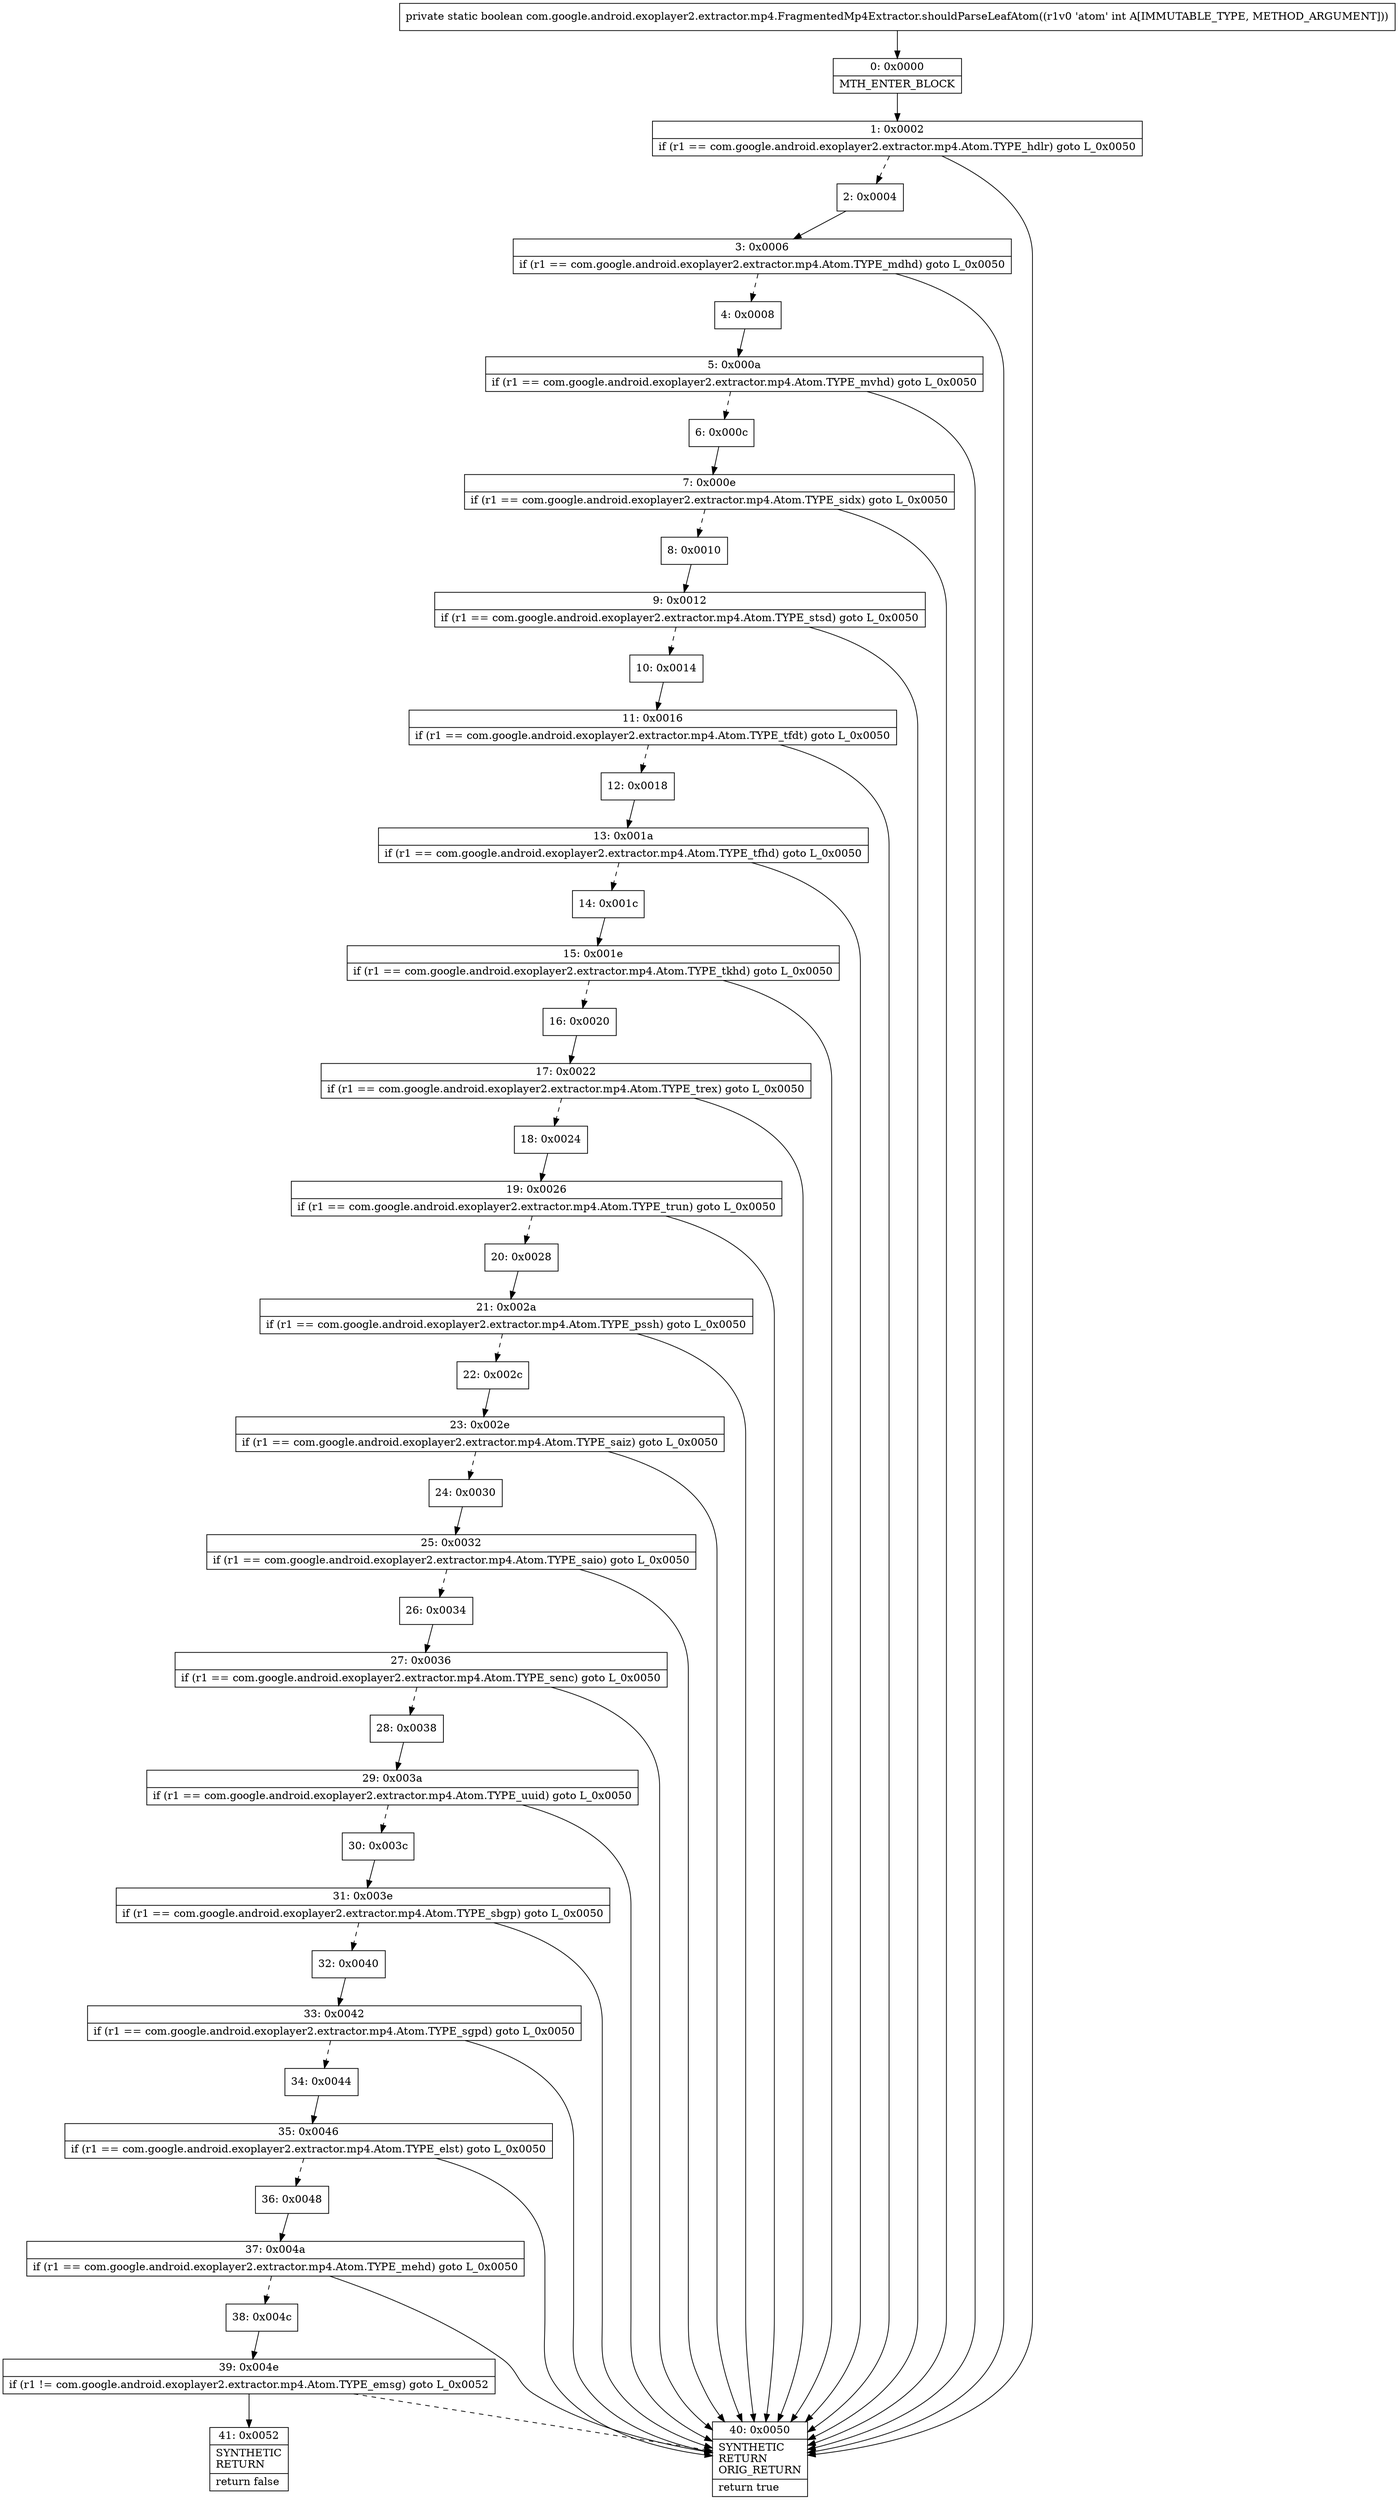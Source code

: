 digraph "CFG forcom.google.android.exoplayer2.extractor.mp4.FragmentedMp4Extractor.shouldParseLeafAtom(I)Z" {
Node_0 [shape=record,label="{0\:\ 0x0000|MTH_ENTER_BLOCK\l}"];
Node_1 [shape=record,label="{1\:\ 0x0002|if (r1 == com.google.android.exoplayer2.extractor.mp4.Atom.TYPE_hdlr) goto L_0x0050\l}"];
Node_2 [shape=record,label="{2\:\ 0x0004}"];
Node_3 [shape=record,label="{3\:\ 0x0006|if (r1 == com.google.android.exoplayer2.extractor.mp4.Atom.TYPE_mdhd) goto L_0x0050\l}"];
Node_4 [shape=record,label="{4\:\ 0x0008}"];
Node_5 [shape=record,label="{5\:\ 0x000a|if (r1 == com.google.android.exoplayer2.extractor.mp4.Atom.TYPE_mvhd) goto L_0x0050\l}"];
Node_6 [shape=record,label="{6\:\ 0x000c}"];
Node_7 [shape=record,label="{7\:\ 0x000e|if (r1 == com.google.android.exoplayer2.extractor.mp4.Atom.TYPE_sidx) goto L_0x0050\l}"];
Node_8 [shape=record,label="{8\:\ 0x0010}"];
Node_9 [shape=record,label="{9\:\ 0x0012|if (r1 == com.google.android.exoplayer2.extractor.mp4.Atom.TYPE_stsd) goto L_0x0050\l}"];
Node_10 [shape=record,label="{10\:\ 0x0014}"];
Node_11 [shape=record,label="{11\:\ 0x0016|if (r1 == com.google.android.exoplayer2.extractor.mp4.Atom.TYPE_tfdt) goto L_0x0050\l}"];
Node_12 [shape=record,label="{12\:\ 0x0018}"];
Node_13 [shape=record,label="{13\:\ 0x001a|if (r1 == com.google.android.exoplayer2.extractor.mp4.Atom.TYPE_tfhd) goto L_0x0050\l}"];
Node_14 [shape=record,label="{14\:\ 0x001c}"];
Node_15 [shape=record,label="{15\:\ 0x001e|if (r1 == com.google.android.exoplayer2.extractor.mp4.Atom.TYPE_tkhd) goto L_0x0050\l}"];
Node_16 [shape=record,label="{16\:\ 0x0020}"];
Node_17 [shape=record,label="{17\:\ 0x0022|if (r1 == com.google.android.exoplayer2.extractor.mp4.Atom.TYPE_trex) goto L_0x0050\l}"];
Node_18 [shape=record,label="{18\:\ 0x0024}"];
Node_19 [shape=record,label="{19\:\ 0x0026|if (r1 == com.google.android.exoplayer2.extractor.mp4.Atom.TYPE_trun) goto L_0x0050\l}"];
Node_20 [shape=record,label="{20\:\ 0x0028}"];
Node_21 [shape=record,label="{21\:\ 0x002a|if (r1 == com.google.android.exoplayer2.extractor.mp4.Atom.TYPE_pssh) goto L_0x0050\l}"];
Node_22 [shape=record,label="{22\:\ 0x002c}"];
Node_23 [shape=record,label="{23\:\ 0x002e|if (r1 == com.google.android.exoplayer2.extractor.mp4.Atom.TYPE_saiz) goto L_0x0050\l}"];
Node_24 [shape=record,label="{24\:\ 0x0030}"];
Node_25 [shape=record,label="{25\:\ 0x0032|if (r1 == com.google.android.exoplayer2.extractor.mp4.Atom.TYPE_saio) goto L_0x0050\l}"];
Node_26 [shape=record,label="{26\:\ 0x0034}"];
Node_27 [shape=record,label="{27\:\ 0x0036|if (r1 == com.google.android.exoplayer2.extractor.mp4.Atom.TYPE_senc) goto L_0x0050\l}"];
Node_28 [shape=record,label="{28\:\ 0x0038}"];
Node_29 [shape=record,label="{29\:\ 0x003a|if (r1 == com.google.android.exoplayer2.extractor.mp4.Atom.TYPE_uuid) goto L_0x0050\l}"];
Node_30 [shape=record,label="{30\:\ 0x003c}"];
Node_31 [shape=record,label="{31\:\ 0x003e|if (r1 == com.google.android.exoplayer2.extractor.mp4.Atom.TYPE_sbgp) goto L_0x0050\l}"];
Node_32 [shape=record,label="{32\:\ 0x0040}"];
Node_33 [shape=record,label="{33\:\ 0x0042|if (r1 == com.google.android.exoplayer2.extractor.mp4.Atom.TYPE_sgpd) goto L_0x0050\l}"];
Node_34 [shape=record,label="{34\:\ 0x0044}"];
Node_35 [shape=record,label="{35\:\ 0x0046|if (r1 == com.google.android.exoplayer2.extractor.mp4.Atom.TYPE_elst) goto L_0x0050\l}"];
Node_36 [shape=record,label="{36\:\ 0x0048}"];
Node_37 [shape=record,label="{37\:\ 0x004a|if (r1 == com.google.android.exoplayer2.extractor.mp4.Atom.TYPE_mehd) goto L_0x0050\l}"];
Node_38 [shape=record,label="{38\:\ 0x004c}"];
Node_39 [shape=record,label="{39\:\ 0x004e|if (r1 != com.google.android.exoplayer2.extractor.mp4.Atom.TYPE_emsg) goto L_0x0052\l}"];
Node_40 [shape=record,label="{40\:\ 0x0050|SYNTHETIC\lRETURN\lORIG_RETURN\l|return true\l}"];
Node_41 [shape=record,label="{41\:\ 0x0052|SYNTHETIC\lRETURN\l|return false\l}"];
MethodNode[shape=record,label="{private static boolean com.google.android.exoplayer2.extractor.mp4.FragmentedMp4Extractor.shouldParseLeafAtom((r1v0 'atom' int A[IMMUTABLE_TYPE, METHOD_ARGUMENT])) }"];
MethodNode -> Node_0;
Node_0 -> Node_1;
Node_1 -> Node_2[style=dashed];
Node_1 -> Node_40;
Node_2 -> Node_3;
Node_3 -> Node_4[style=dashed];
Node_3 -> Node_40;
Node_4 -> Node_5;
Node_5 -> Node_6[style=dashed];
Node_5 -> Node_40;
Node_6 -> Node_7;
Node_7 -> Node_8[style=dashed];
Node_7 -> Node_40;
Node_8 -> Node_9;
Node_9 -> Node_10[style=dashed];
Node_9 -> Node_40;
Node_10 -> Node_11;
Node_11 -> Node_12[style=dashed];
Node_11 -> Node_40;
Node_12 -> Node_13;
Node_13 -> Node_14[style=dashed];
Node_13 -> Node_40;
Node_14 -> Node_15;
Node_15 -> Node_16[style=dashed];
Node_15 -> Node_40;
Node_16 -> Node_17;
Node_17 -> Node_18[style=dashed];
Node_17 -> Node_40;
Node_18 -> Node_19;
Node_19 -> Node_20[style=dashed];
Node_19 -> Node_40;
Node_20 -> Node_21;
Node_21 -> Node_22[style=dashed];
Node_21 -> Node_40;
Node_22 -> Node_23;
Node_23 -> Node_24[style=dashed];
Node_23 -> Node_40;
Node_24 -> Node_25;
Node_25 -> Node_26[style=dashed];
Node_25 -> Node_40;
Node_26 -> Node_27;
Node_27 -> Node_28[style=dashed];
Node_27 -> Node_40;
Node_28 -> Node_29;
Node_29 -> Node_30[style=dashed];
Node_29 -> Node_40;
Node_30 -> Node_31;
Node_31 -> Node_32[style=dashed];
Node_31 -> Node_40;
Node_32 -> Node_33;
Node_33 -> Node_34[style=dashed];
Node_33 -> Node_40;
Node_34 -> Node_35;
Node_35 -> Node_36[style=dashed];
Node_35 -> Node_40;
Node_36 -> Node_37;
Node_37 -> Node_38[style=dashed];
Node_37 -> Node_40;
Node_38 -> Node_39;
Node_39 -> Node_40[style=dashed];
Node_39 -> Node_41;
}

